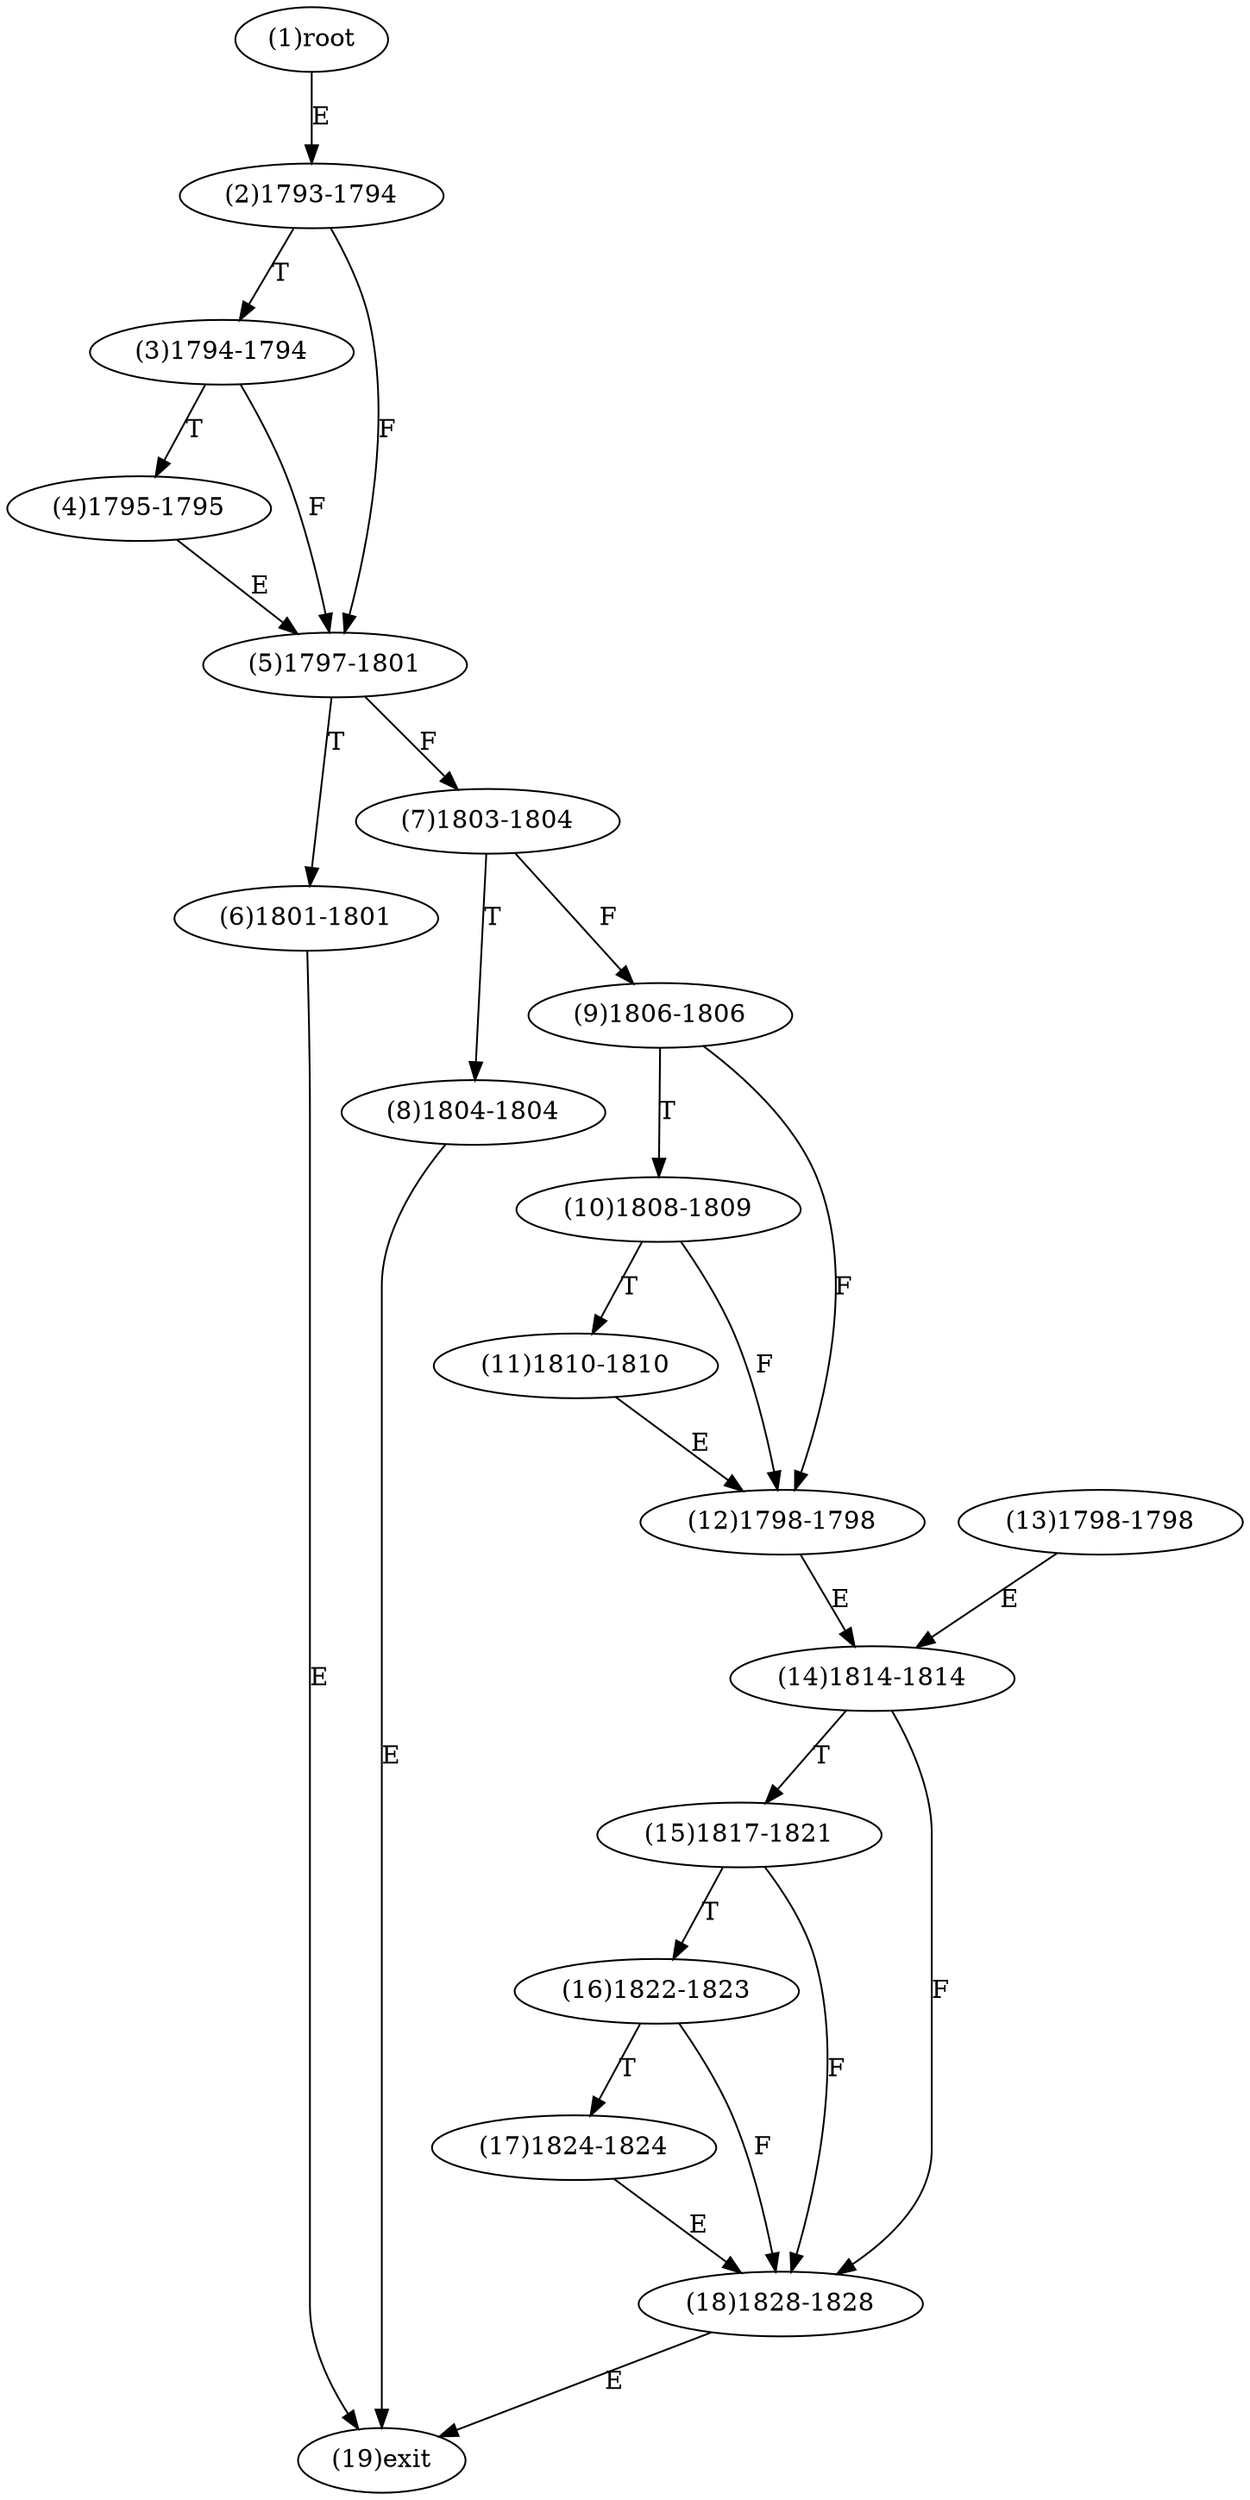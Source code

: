 digraph "" { 
1[ label="(1)root"];
2[ label="(2)1793-1794"];
3[ label="(3)1794-1794"];
4[ label="(4)1795-1795"];
5[ label="(5)1797-1801"];
6[ label="(6)1801-1801"];
7[ label="(7)1803-1804"];
8[ label="(8)1804-1804"];
9[ label="(9)1806-1806"];
10[ label="(10)1808-1809"];
11[ label="(11)1810-1810"];
12[ label="(12)1798-1798"];
13[ label="(13)1798-1798"];
14[ label="(14)1814-1814"];
15[ label="(15)1817-1821"];
17[ label="(17)1824-1824"];
16[ label="(16)1822-1823"];
19[ label="(19)exit"];
18[ label="(18)1828-1828"];
1->2[ label="E"];
2->5[ label="F"];
2->3[ label="T"];
3->5[ label="F"];
3->4[ label="T"];
4->5[ label="E"];
5->7[ label="F"];
5->6[ label="T"];
6->19[ label="E"];
7->9[ label="F"];
7->8[ label="T"];
8->19[ label="E"];
9->12[ label="F"];
9->10[ label="T"];
10->12[ label="F"];
10->11[ label="T"];
11->12[ label="E"];
12->14[ label="E"];
13->14[ label="E"];
14->18[ label="F"];
14->15[ label="T"];
15->18[ label="F"];
15->16[ label="T"];
16->18[ label="F"];
16->17[ label="T"];
17->18[ label="E"];
18->19[ label="E"];
}